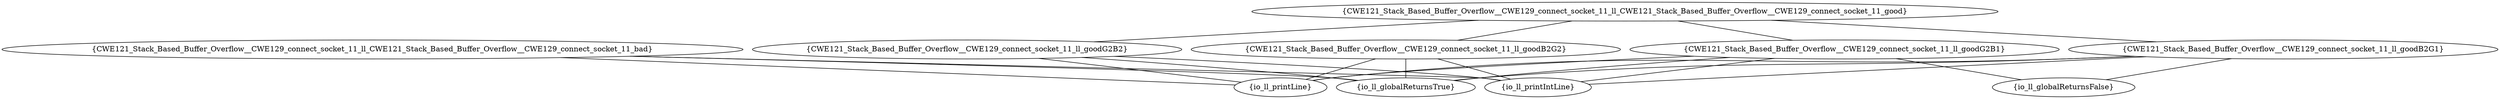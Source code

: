 graph "cg graph" {
CWE121_Stack_Based_Buffer_Overflow__CWE129_connect_socket_11_ll_goodB2G2 [label="{CWE121_Stack_Based_Buffer_Overflow__CWE129_connect_socket_11_ll_goodB2G2}"];
io_ll_globalReturnsTrue [label="{io_ll_globalReturnsTrue}"];
io_ll_printIntLine [label="{io_ll_printIntLine}"];
io_ll_printLine [label="{io_ll_printLine}"];
CWE121_Stack_Based_Buffer_Overflow__CWE129_connect_socket_11_ll_goodB2G1 [label="{CWE121_Stack_Based_Buffer_Overflow__CWE129_connect_socket_11_ll_goodB2G1}"];
io_ll_globalReturnsFalse [label="{io_ll_globalReturnsFalse}"];
CWE121_Stack_Based_Buffer_Overflow__CWE129_connect_socket_11_ll_CWE121_Stack_Based_Buffer_Overflow__CWE129_connect_socket_11_bad [label="{CWE121_Stack_Based_Buffer_Overflow__CWE129_connect_socket_11_ll_CWE121_Stack_Based_Buffer_Overflow__CWE129_connect_socket_11_bad}"];
CWE121_Stack_Based_Buffer_Overflow__CWE129_connect_socket_11_ll_goodG2B2 [label="{CWE121_Stack_Based_Buffer_Overflow__CWE129_connect_socket_11_ll_goodG2B2}"];
CWE121_Stack_Based_Buffer_Overflow__CWE129_connect_socket_11_ll_goodG2B1 [label="{CWE121_Stack_Based_Buffer_Overflow__CWE129_connect_socket_11_ll_goodG2B1}"];
CWE121_Stack_Based_Buffer_Overflow__CWE129_connect_socket_11_ll_CWE121_Stack_Based_Buffer_Overflow__CWE129_connect_socket_11_good [label="{CWE121_Stack_Based_Buffer_Overflow__CWE129_connect_socket_11_ll_CWE121_Stack_Based_Buffer_Overflow__CWE129_connect_socket_11_good}"];
CWE121_Stack_Based_Buffer_Overflow__CWE129_connect_socket_11_ll_goodB2G2 -- io_ll_globalReturnsTrue;
CWE121_Stack_Based_Buffer_Overflow__CWE129_connect_socket_11_ll_goodB2G2 -- io_ll_printIntLine;
CWE121_Stack_Based_Buffer_Overflow__CWE129_connect_socket_11_ll_goodB2G2 -- io_ll_printLine;
CWE121_Stack_Based_Buffer_Overflow__CWE129_connect_socket_11_ll_goodB2G1 -- io_ll_globalReturnsTrue;
CWE121_Stack_Based_Buffer_Overflow__CWE129_connect_socket_11_ll_goodB2G1 -- io_ll_globalReturnsFalse;
CWE121_Stack_Based_Buffer_Overflow__CWE129_connect_socket_11_ll_goodB2G1 -- io_ll_printLine;
CWE121_Stack_Based_Buffer_Overflow__CWE129_connect_socket_11_ll_goodB2G1 -- io_ll_printIntLine;
CWE121_Stack_Based_Buffer_Overflow__CWE129_connect_socket_11_ll_CWE121_Stack_Based_Buffer_Overflow__CWE129_connect_socket_11_bad -- io_ll_globalReturnsTrue;
CWE121_Stack_Based_Buffer_Overflow__CWE129_connect_socket_11_ll_CWE121_Stack_Based_Buffer_Overflow__CWE129_connect_socket_11_bad -- io_ll_printIntLine;
CWE121_Stack_Based_Buffer_Overflow__CWE129_connect_socket_11_ll_CWE121_Stack_Based_Buffer_Overflow__CWE129_connect_socket_11_bad -- io_ll_printLine;
CWE121_Stack_Based_Buffer_Overflow__CWE129_connect_socket_11_ll_goodG2B2 -- io_ll_globalReturnsTrue;
CWE121_Stack_Based_Buffer_Overflow__CWE129_connect_socket_11_ll_goodG2B2 -- io_ll_printIntLine;
CWE121_Stack_Based_Buffer_Overflow__CWE129_connect_socket_11_ll_goodG2B2 -- io_ll_printLine;
CWE121_Stack_Based_Buffer_Overflow__CWE129_connect_socket_11_ll_goodG2B1 -- io_ll_globalReturnsFalse;
CWE121_Stack_Based_Buffer_Overflow__CWE129_connect_socket_11_ll_goodG2B1 -- io_ll_printLine;
CWE121_Stack_Based_Buffer_Overflow__CWE129_connect_socket_11_ll_goodG2B1 -- io_ll_globalReturnsTrue;
CWE121_Stack_Based_Buffer_Overflow__CWE129_connect_socket_11_ll_goodG2B1 -- io_ll_printIntLine;
CWE121_Stack_Based_Buffer_Overflow__CWE129_connect_socket_11_ll_CWE121_Stack_Based_Buffer_Overflow__CWE129_connect_socket_11_good -- CWE121_Stack_Based_Buffer_Overflow__CWE129_connect_socket_11_ll_goodB2G1;
CWE121_Stack_Based_Buffer_Overflow__CWE129_connect_socket_11_ll_CWE121_Stack_Based_Buffer_Overflow__CWE129_connect_socket_11_good -- CWE121_Stack_Based_Buffer_Overflow__CWE129_connect_socket_11_ll_goodB2G2;
CWE121_Stack_Based_Buffer_Overflow__CWE129_connect_socket_11_ll_CWE121_Stack_Based_Buffer_Overflow__CWE129_connect_socket_11_good -- CWE121_Stack_Based_Buffer_Overflow__CWE129_connect_socket_11_ll_goodG2B1;
CWE121_Stack_Based_Buffer_Overflow__CWE129_connect_socket_11_ll_CWE121_Stack_Based_Buffer_Overflow__CWE129_connect_socket_11_good -- CWE121_Stack_Based_Buffer_Overflow__CWE129_connect_socket_11_ll_goodG2B2;
}
